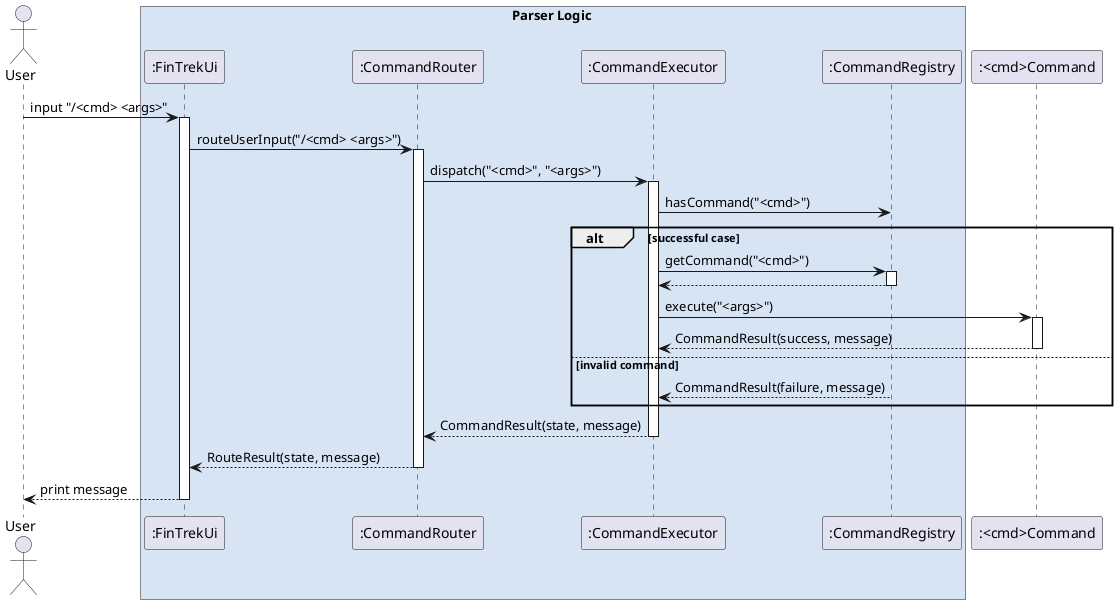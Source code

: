 @startuml

actor "User" as user
box Parser Logic #D7E4F4
participant ":FinTrekUi" as FT
participant ":CommandRouter" as router
participant ":CommandExecutor" as executor
participant ":CommandRegistry" as registry
end box

participant ":<cmd>Command" as SC


user -> FT: input "/<cmd> <args>"
activate FT


FT -> router: routeUserInput("/<cmd> <args>")
activate router

router -> executor: dispatch("<cmd>", "<args>")
activate executor

executor -> registry: hasCommand("<cmd>")

alt successful case
executor -> registry: getCommand("<cmd>")
activate registry

registry --> executor
deactivate registry

executor -> SC: execute("<args>")
activate SC

SC --> executor: CommandResult(success, message)
deactivate SC
else invalid command

registry --> executor: CommandResult(failure, message)
end

executor --> router: CommandResult(state, message)
deactivate executor

router --> FT: RouteResult(state, message)
deactivate router

FT --> user: print message
deactivate FT

@enduml